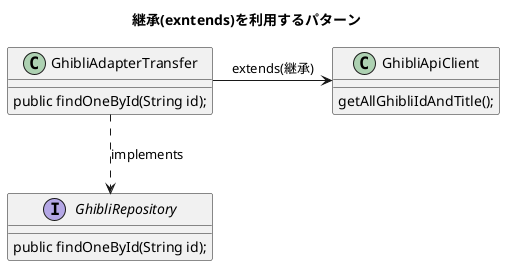 @startuml
title: 継承(exntends)を利用するパターン
interface GhibliRepository {
    public findOneById(String id);
}

class GhibliAdapterTransfer {
    public findOneById(String id);
}

class GhibliApiClient {
    getAllGhibliIdAndTitle();
}

GhibliAdapterTransfer ..> GhibliRepository: implements
GhibliAdapterTransfer -> GhibliApiClient: extends(継承)

@enduml
